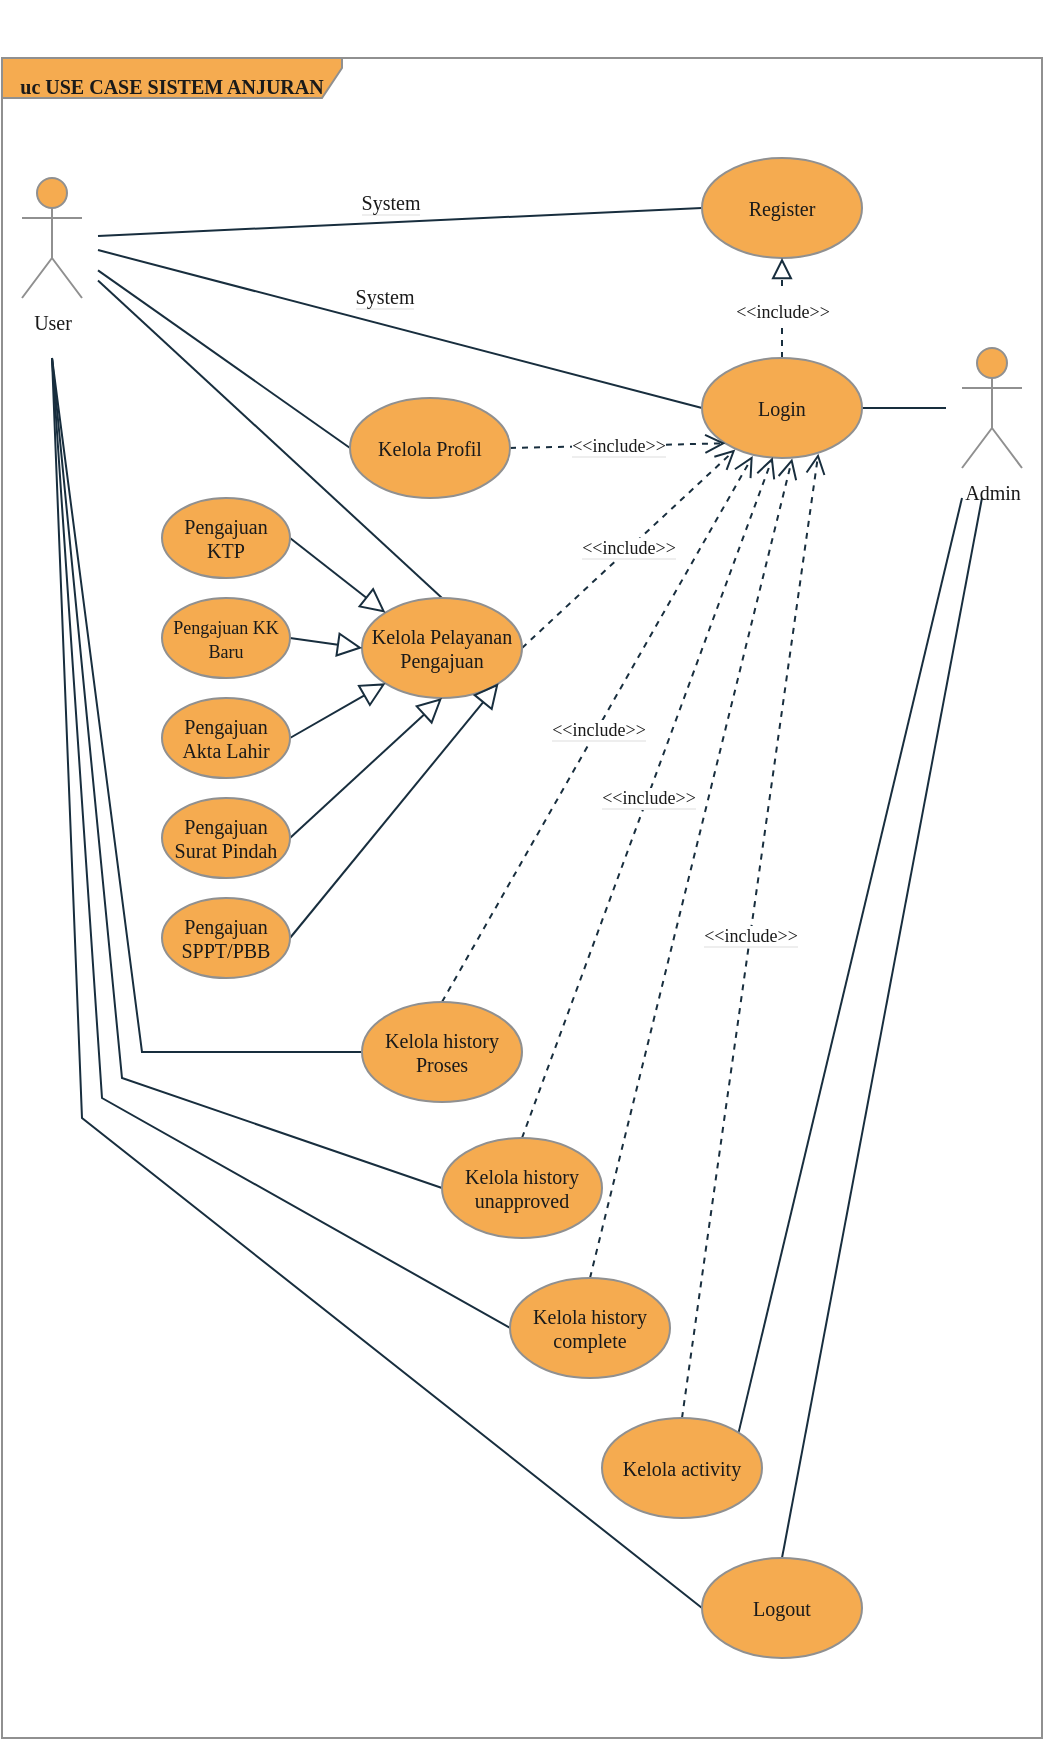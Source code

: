<mxfile version="15.7.0" type="github">
  <diagram id="C5RBs43oDa-KdzZeNtuy" name="Page-1">
    <mxGraphModel dx="1248" dy="677" grid="1" gridSize="10" guides="1" tooltips="1" connect="1" arrows="1" fold="1" page="1" pageScale="1" pageWidth="827" pageHeight="1169" background="#ffffff" math="0" shadow="0">
      <root>
        <mxCell id="WIyWlLk6GJQsqaUBKTNV-0" />
        <mxCell id="WIyWlLk6GJQsqaUBKTNV-1" parent="WIyWlLk6GJQsqaUBKTNV-0" />
        <mxCell id="QmGK-IJUaO_-9F__BT_G-2" value="&lt;h4&gt;&lt;font size=&quot;1&quot;&gt;&lt;b&gt;uc USE CASE SISTEM ANJURAN&lt;/b&gt;&lt;/font&gt;&lt;/h4&gt;" style="shape=umlFrame;whiteSpace=wrap;html=1;hachureGap=4;pointerEvents=0;fontFamily=Times New Roman;fontSize=20;width=170;height=20;fillColor=#F5AB50;strokeColor=#909090;fontColor=#1A1A1A;" vertex="1" parent="WIyWlLk6GJQsqaUBKTNV-1">
          <mxGeometry x="80" y="40" width="520" height="840" as="geometry" />
        </mxCell>
        <mxCell id="QmGK-IJUaO_-9F__BT_G-14" value="&lt;span style=&quot;background-color: rgb(255 , 255 , 255)&quot;&gt;System&lt;/span&gt;" style="edgeStyle=none;curved=1;rounded=0;hachureGap=4;orthogonalLoop=1;jettySize=auto;html=1;entryX=0;entryY=0.5;entryDx=0;entryDy=0;fontFamily=Times New Roman;fontSize=10;endArrow=none;startSize=14;endSize=14;sourcePerimeterSpacing=8;targetPerimeterSpacing=8;endFill=0;labelBackgroundColor=#EEEEEE;strokeColor=#182E3E;fontColor=#1A1A1A;" edge="1" parent="WIyWlLk6GJQsqaUBKTNV-1" source="QmGK-IJUaO_-9F__BT_G-3" target="QmGK-IJUaO_-9F__BT_G-5">
          <mxGeometry x="-0.026" y="10" relative="1" as="geometry">
            <mxPoint as="offset" />
          </mxGeometry>
        </mxCell>
        <mxCell id="QmGK-IJUaO_-9F__BT_G-15" value="&lt;span style=&quot;background-color: rgb(255 , 255 , 255)&quot;&gt;System&lt;/span&gt;" style="edgeStyle=none;curved=1;rounded=0;hachureGap=4;orthogonalLoop=1;jettySize=auto;html=1;entryX=0;entryY=0.5;entryDx=0;entryDy=0;fontFamily=Times New Roman;fontSize=10;endArrow=none;endFill=0;startSize=14;endSize=14;sourcePerimeterSpacing=8;targetPerimeterSpacing=8;labelBackgroundColor=#EEEEEE;strokeColor=#182E3E;fontColor=#1A1A1A;" edge="1" parent="WIyWlLk6GJQsqaUBKTNV-1" source="QmGK-IJUaO_-9F__BT_G-3" target="QmGK-IJUaO_-9F__BT_G-6">
          <mxGeometry x="-0.073" y="14" relative="1" as="geometry">
            <mxPoint as="offset" />
          </mxGeometry>
        </mxCell>
        <mxCell id="QmGK-IJUaO_-9F__BT_G-35" style="edgeStyle=none;rounded=0;hachureGap=4;orthogonalLoop=1;jettySize=auto;html=1;entryX=0;entryY=0.5;entryDx=0;entryDy=0;fontFamily=Times New Roman;fontSize=9;endArrow=none;endFill=0;startSize=14;endSize=14;sourcePerimeterSpacing=8;targetPerimeterSpacing=8;labelBackgroundColor=#EEEEEE;strokeColor=#182E3E;fontColor=#1A1A1A;" edge="1" parent="WIyWlLk6GJQsqaUBKTNV-1" source="QmGK-IJUaO_-9F__BT_G-3" target="QmGK-IJUaO_-9F__BT_G-7">
          <mxGeometry relative="1" as="geometry" />
        </mxCell>
        <mxCell id="QmGK-IJUaO_-9F__BT_G-40" style="edgeStyle=none;rounded=0;hachureGap=4;jumpSize=6;orthogonalLoop=1;jettySize=auto;html=1;fontFamily=Times New Roman;fontSize=9;endArrow=none;endFill=0;startSize=10;endSize=10;sourcePerimeterSpacing=8;targetPerimeterSpacing=8;entryX=0.5;entryY=0;entryDx=0;entryDy=0;labelBackgroundColor=#EEEEEE;strokeColor=#182E3E;fontColor=#1A1A1A;" edge="1" parent="WIyWlLk6GJQsqaUBKTNV-1" source="QmGK-IJUaO_-9F__BT_G-3" target="QmGK-IJUaO_-9F__BT_G-8">
          <mxGeometry relative="1" as="geometry">
            <mxPoint x="267" y="322.649" as="targetPoint" />
          </mxGeometry>
        </mxCell>
        <mxCell id="QmGK-IJUaO_-9F__BT_G-53" style="edgeStyle=none;rounded=0;hachureGap=4;jumpSize=6;orthogonalLoop=1;jettySize=auto;html=1;entryX=0;entryY=0.5;entryDx=0;entryDy=0;fontFamily=Times New Roman;fontSize=9;endArrow=none;endFill=0;startSize=10;endSize=8;sourcePerimeterSpacing=8;targetPerimeterSpacing=8;labelBackgroundColor=#EEEEEE;strokeColor=#182E3E;fontColor=#1A1A1A;" edge="1" parent="WIyWlLk6GJQsqaUBKTNV-1" target="QmGK-IJUaO_-9F__BT_G-9">
          <mxGeometry relative="1" as="geometry">
            <mxPoint x="105" y="190" as="sourcePoint" />
            <Array as="points">
              <mxPoint x="150" y="537" />
            </Array>
          </mxGeometry>
        </mxCell>
        <mxCell id="QmGK-IJUaO_-9F__BT_G-54" style="edgeStyle=none;rounded=0;hachureGap=4;jumpSize=6;orthogonalLoop=1;jettySize=auto;html=1;entryX=0;entryY=0.5;entryDx=0;entryDy=0;fontFamily=Times New Roman;fontSize=9;endArrow=none;endFill=0;startSize=10;endSize=8;sourcePerimeterSpacing=8;targetPerimeterSpacing=8;labelBackgroundColor=#EEEEEE;strokeColor=#182E3E;fontColor=#1A1A1A;" edge="1" parent="WIyWlLk6GJQsqaUBKTNV-1" target="QmGK-IJUaO_-9F__BT_G-10">
          <mxGeometry relative="1" as="geometry">
            <mxPoint x="105" y="190" as="sourcePoint" />
            <Array as="points">
              <mxPoint x="140" y="550" />
            </Array>
          </mxGeometry>
        </mxCell>
        <mxCell id="QmGK-IJUaO_-9F__BT_G-56" style="edgeStyle=none;rounded=0;hachureGap=4;jumpSize=6;orthogonalLoop=1;jettySize=auto;html=1;entryX=0;entryY=0.5;entryDx=0;entryDy=0;fontFamily=Times New Roman;fontSize=9;endArrow=none;endFill=0;startSize=10;endSize=8;sourcePerimeterSpacing=8;targetPerimeterSpacing=8;labelBackgroundColor=#EEEEEE;strokeColor=#182E3E;fontColor=#1A1A1A;" edge="1" parent="WIyWlLk6GJQsqaUBKTNV-1" target="QmGK-IJUaO_-9F__BT_G-11">
          <mxGeometry relative="1" as="geometry">
            <mxPoint x="105" y="190" as="sourcePoint" />
            <Array as="points">
              <mxPoint x="130" y="560" />
            </Array>
          </mxGeometry>
        </mxCell>
        <mxCell id="QmGK-IJUaO_-9F__BT_G-58" style="edgeStyle=none;rounded=0;hachureGap=4;jumpSize=6;orthogonalLoop=1;jettySize=auto;html=1;entryX=0;entryY=0.5;entryDx=0;entryDy=0;fontFamily=Times New Roman;fontSize=9;endArrow=none;endFill=0;startSize=10;endSize=8;sourcePerimeterSpacing=8;targetPerimeterSpacing=8;labelBackgroundColor=#EEEEEE;strokeColor=#182E3E;fontColor=#1A1A1A;" edge="1" parent="WIyWlLk6GJQsqaUBKTNV-1" target="QmGK-IJUaO_-9F__BT_G-13">
          <mxGeometry relative="1" as="geometry">
            <mxPoint x="105" y="190" as="sourcePoint" />
            <Array as="points">
              <mxPoint x="120" y="570" />
            </Array>
          </mxGeometry>
        </mxCell>
        <mxCell id="QmGK-IJUaO_-9F__BT_G-3" value="User" style="shape=umlActor;verticalLabelPosition=bottom;verticalAlign=top;html=1;hachureGap=4;pointerEvents=0;fontFamily=Times New Roman;fontSize=10;fillColor=#F5AB50;strokeColor=#909090;fontColor=#1A1A1A;" vertex="1" parent="WIyWlLk6GJQsqaUBKTNV-1">
          <mxGeometry x="90" y="100" width="30" height="60" as="geometry" />
        </mxCell>
        <mxCell id="QmGK-IJUaO_-9F__BT_G-16" style="edgeStyle=none;curved=1;rounded=0;hachureGap=4;orthogonalLoop=1;jettySize=auto;html=1;entryX=1;entryY=0.5;entryDx=0;entryDy=0;fontFamily=Times New Roman;fontSize=10;endArrow=none;endFill=0;startSize=14;endSize=14;sourcePerimeterSpacing=8;targetPerimeterSpacing=8;labelBackgroundColor=#EEEEEE;strokeColor=#182E3E;fontColor=#1A1A1A;" edge="1" parent="WIyWlLk6GJQsqaUBKTNV-1" source="QmGK-IJUaO_-9F__BT_G-4" target="QmGK-IJUaO_-9F__BT_G-6">
          <mxGeometry relative="1" as="geometry" />
        </mxCell>
        <mxCell id="QmGK-IJUaO_-9F__BT_G-52" style="edgeStyle=none;rounded=0;hachureGap=4;jumpSize=6;orthogonalLoop=1;jettySize=auto;html=1;entryX=0.5;entryY=0;entryDx=0;entryDy=0;fontFamily=Times New Roman;fontSize=9;endArrow=none;endFill=0;startSize=10;endSize=8;sourcePerimeterSpacing=8;targetPerimeterSpacing=8;labelBackgroundColor=#EEEEEE;strokeColor=#182E3E;fontColor=#1A1A1A;" edge="1" parent="WIyWlLk6GJQsqaUBKTNV-1" target="QmGK-IJUaO_-9F__BT_G-13">
          <mxGeometry relative="1" as="geometry">
            <mxPoint x="570" y="260" as="sourcePoint" />
          </mxGeometry>
        </mxCell>
        <mxCell id="QmGK-IJUaO_-9F__BT_G-59" style="edgeStyle=none;curved=0;rounded=1;sketch=0;hachureGap=4;orthogonalLoop=1;jettySize=auto;html=1;entryX=1;entryY=0;entryDx=0;entryDy=0;fontFamily=Architects Daughter;fontSource=https%3A%2F%2Ffonts.googleapis.com%2Fcss%3Ffamily%3DArchitects%2BDaughter;fontSize=16;fontColor=#1A1A1A;endArrow=none;startSize=14;endSize=14;sourcePerimeterSpacing=8;targetPerimeterSpacing=8;strokeColor=#182E3E;endFill=0;" edge="1" parent="WIyWlLk6GJQsqaUBKTNV-1" target="QmGK-IJUaO_-9F__BT_G-12">
          <mxGeometry relative="1" as="geometry">
            <mxPoint x="560" y="260" as="sourcePoint" />
          </mxGeometry>
        </mxCell>
        <mxCell id="QmGK-IJUaO_-9F__BT_G-4" value="Admin" style="shape=umlActor;verticalLabelPosition=bottom;verticalAlign=top;html=1;hachureGap=4;pointerEvents=0;fontFamily=Times New Roman;fontSize=10;fillColor=#F5AB50;strokeColor=#909090;fontColor=#1A1A1A;" vertex="1" parent="WIyWlLk6GJQsqaUBKTNV-1">
          <mxGeometry x="560" y="185" width="30" height="60" as="geometry" />
        </mxCell>
        <mxCell id="QmGK-IJUaO_-9F__BT_G-5" value="Register" style="ellipse;whiteSpace=wrap;html=1;hachureGap=4;pointerEvents=0;fontFamily=Times New Roman;fontSize=10;fillColor=#F5AB50;strokeColor=#909090;fontColor=#1A1A1A;" vertex="1" parent="WIyWlLk6GJQsqaUBKTNV-1">
          <mxGeometry x="430" y="90" width="80" height="50" as="geometry" />
        </mxCell>
        <mxCell id="QmGK-IJUaO_-9F__BT_G-62" value="&lt;span style=&quot;font-family: &amp;#34;times new roman&amp;#34; ; font-size: 9px ; background-color: rgb(255 , 255 , 255)&quot;&gt;&amp;lt;&amp;lt;include&amp;gt;&amp;gt;&lt;/span&gt;" style="edgeStyle=none;curved=0;rounded=1;sketch=0;hachureGap=4;orthogonalLoop=1;jettySize=auto;html=1;exitX=0.5;exitY=0;exitDx=0;exitDy=0;entryX=0.5;entryY=1;entryDx=0;entryDy=0;labelBackgroundColor=#FFFFFF;fontFamily=Architects Daughter;fontSource=https%3A%2F%2Ffonts.googleapis.com%2Fcss%3Ffamily%3DArchitects%2BDaughter;fontSize=16;fontColor=#1A1A1A;endArrow=block;endFill=0;startSize=14;endSize=8;sourcePerimeterSpacing=8;targetPerimeterSpacing=8;strokeColor=#182E3E;dashed=1;" edge="1" parent="WIyWlLk6GJQsqaUBKTNV-1" source="QmGK-IJUaO_-9F__BT_G-6" target="QmGK-IJUaO_-9F__BT_G-5">
          <mxGeometry relative="1" as="geometry" />
        </mxCell>
        <mxCell id="QmGK-IJUaO_-9F__BT_G-6" value="Login" style="ellipse;whiteSpace=wrap;html=1;hachureGap=4;pointerEvents=0;fontFamily=Times New Roman;fontSize=10;fillColor=#F5AB50;strokeColor=#909090;fontColor=#1A1A1A;" vertex="1" parent="WIyWlLk6GJQsqaUBKTNV-1">
          <mxGeometry x="430" y="190" width="80" height="50" as="geometry" />
        </mxCell>
        <mxCell id="QmGK-IJUaO_-9F__BT_G-36" value="&lt;span style=&quot;background-color: rgb(255 , 255 , 255)&quot;&gt;&amp;lt;&amp;lt;include&amp;gt;&amp;gt;&lt;/span&gt;" style="edgeStyle=none;rounded=0;hachureGap=4;orthogonalLoop=1;jettySize=auto;html=1;exitX=1;exitY=0.5;exitDx=0;exitDy=0;entryX=0;entryY=1;entryDx=0;entryDy=0;fontFamily=Times New Roman;fontSize=9;endArrow=open;endFill=0;startSize=10;endSize=8;sourcePerimeterSpacing=8;targetPerimeterSpacing=8;dashed=1;jumpSize=6;labelBackgroundColor=#EEEEEE;strokeColor=#182E3E;fontColor=#1A1A1A;" edge="1" parent="WIyWlLk6GJQsqaUBKTNV-1" source="QmGK-IJUaO_-9F__BT_G-7" target="QmGK-IJUaO_-9F__BT_G-6">
          <mxGeometry relative="1" as="geometry" />
        </mxCell>
        <mxCell id="QmGK-IJUaO_-9F__BT_G-7" value="Kelola Profil" style="ellipse;whiteSpace=wrap;html=1;hachureGap=4;pointerEvents=0;fontFamily=Times New Roman;fontSize=10;fillColor=#F5AB50;strokeColor=#909090;fontColor=#1A1A1A;" vertex="1" parent="WIyWlLk6GJQsqaUBKTNV-1">
          <mxGeometry x="254" y="210" width="80" height="50" as="geometry" />
        </mxCell>
        <mxCell id="QmGK-IJUaO_-9F__BT_G-46" value="&lt;span style=&quot;background-color: rgb(255 , 255 , 255)&quot;&gt;&amp;lt;&amp;lt;include&amp;gt;&amp;gt;&lt;/span&gt;" style="edgeStyle=none;rounded=0;hachureGap=4;jumpSize=6;orthogonalLoop=1;jettySize=auto;html=1;exitX=1;exitY=0.5;exitDx=0;exitDy=0;entryX=0.208;entryY=0.915;entryDx=0;entryDy=0;fontFamily=Times New Roman;fontSize=9;endArrow=open;endFill=0;startSize=10;endSize=8;sourcePerimeterSpacing=8;targetPerimeterSpacing=8;dashed=1;entryPerimeter=0;labelBackgroundColor=#EEEEEE;strokeColor=#182E3E;fontColor=#1A1A1A;" edge="1" parent="WIyWlLk6GJQsqaUBKTNV-1" source="QmGK-IJUaO_-9F__BT_G-8" target="QmGK-IJUaO_-9F__BT_G-6">
          <mxGeometry relative="1" as="geometry" />
        </mxCell>
        <mxCell id="QmGK-IJUaO_-9F__BT_G-8" value="Kelola Pelayanan Pengajuan" style="ellipse;whiteSpace=wrap;html=1;hachureGap=4;pointerEvents=0;fontFamily=Times New Roman;fontSize=10;fillColor=#F5AB50;strokeColor=#909090;fontColor=#1A1A1A;" vertex="1" parent="WIyWlLk6GJQsqaUBKTNV-1">
          <mxGeometry x="260" y="310" width="80" height="50" as="geometry" />
        </mxCell>
        <mxCell id="QmGK-IJUaO_-9F__BT_G-47" value="&lt;span style=&quot;background-color: rgb(255 , 255 , 255)&quot;&gt;&amp;lt;&amp;lt;include&amp;gt;&amp;gt;&lt;/span&gt;" style="edgeStyle=none;rounded=0;hachureGap=4;jumpSize=6;orthogonalLoop=1;jettySize=auto;html=1;exitX=0.5;exitY=0;exitDx=0;exitDy=0;entryX=0.317;entryY=0.981;entryDx=0;entryDy=0;dashed=1;fontFamily=Times New Roman;fontSize=9;endArrow=open;endFill=0;startSize=10;endSize=8;sourcePerimeterSpacing=8;targetPerimeterSpacing=8;entryPerimeter=0;labelBackgroundColor=#EEEEEE;strokeColor=#182E3E;fontColor=#1A1A1A;" edge="1" parent="WIyWlLk6GJQsqaUBKTNV-1" source="QmGK-IJUaO_-9F__BT_G-9" target="QmGK-IJUaO_-9F__BT_G-6">
          <mxGeometry relative="1" as="geometry" />
        </mxCell>
        <mxCell id="QmGK-IJUaO_-9F__BT_G-9" value="Kelola history Proses" style="ellipse;whiteSpace=wrap;html=1;hachureGap=4;pointerEvents=0;fontFamily=Times New Roman;fontSize=10;fillColor=#F5AB50;strokeColor=#909090;fontColor=#1A1A1A;" vertex="1" parent="WIyWlLk6GJQsqaUBKTNV-1">
          <mxGeometry x="260" y="512" width="80" height="50" as="geometry" />
        </mxCell>
        <mxCell id="QmGK-IJUaO_-9F__BT_G-48" value="&lt;span style=&quot;background-color: rgb(255 , 255 , 255)&quot;&gt;&amp;lt;&amp;lt;include&amp;gt;&amp;gt;&lt;/span&gt;" style="edgeStyle=none;rounded=0;hachureGap=4;jumpSize=6;orthogonalLoop=1;jettySize=auto;html=1;exitX=0.5;exitY=0;exitDx=0;exitDy=0;dashed=1;fontFamily=Times New Roman;fontSize=9;endArrow=open;endFill=0;startSize=10;endSize=8;sourcePerimeterSpacing=8;targetPerimeterSpacing=8;entryX=0.442;entryY=0.993;entryDx=0;entryDy=0;entryPerimeter=0;labelBackgroundColor=#EEEEEE;strokeColor=#182E3E;fontColor=#1A1A1A;" edge="1" parent="WIyWlLk6GJQsqaUBKTNV-1" source="QmGK-IJUaO_-9F__BT_G-10" target="QmGK-IJUaO_-9F__BT_G-6">
          <mxGeometry relative="1" as="geometry">
            <mxPoint x="440" y="230" as="targetPoint" />
          </mxGeometry>
        </mxCell>
        <mxCell id="QmGK-IJUaO_-9F__BT_G-10" value="Kelola history unapproved" style="ellipse;whiteSpace=wrap;html=1;hachureGap=4;pointerEvents=0;fontFamily=Times New Roman;fontSize=10;fillColor=#F5AB50;strokeColor=#909090;fontColor=#1A1A1A;" vertex="1" parent="WIyWlLk6GJQsqaUBKTNV-1">
          <mxGeometry x="300" y="580" width="80" height="50" as="geometry" />
        </mxCell>
        <mxCell id="QmGK-IJUaO_-9F__BT_G-49" style="edgeStyle=none;rounded=0;hachureGap=4;jumpSize=6;orthogonalLoop=1;jettySize=auto;html=1;exitX=0.5;exitY=0;exitDx=0;exitDy=0;dashed=1;fontFamily=Times New Roman;fontSize=9;endArrow=open;endFill=0;startSize=10;endSize=8;sourcePerimeterSpacing=8;targetPerimeterSpacing=8;entryX=0.564;entryY=1.005;entryDx=0;entryDy=0;entryPerimeter=0;labelBackgroundColor=#EEEEEE;strokeColor=#182E3E;fontColor=#1A1A1A;" edge="1" parent="WIyWlLk6GJQsqaUBKTNV-1" source="QmGK-IJUaO_-9F__BT_G-11" target="QmGK-IJUaO_-9F__BT_G-6">
          <mxGeometry relative="1" as="geometry">
            <mxPoint x="450" y="230" as="targetPoint" />
          </mxGeometry>
        </mxCell>
        <mxCell id="QmGK-IJUaO_-9F__BT_G-11" value="Kelola history complete" style="ellipse;whiteSpace=wrap;html=1;hachureGap=4;pointerEvents=0;fontFamily=Times New Roman;fontSize=10;fillColor=#F5AB50;strokeColor=#909090;fontColor=#1A1A1A;" vertex="1" parent="WIyWlLk6GJQsqaUBKTNV-1">
          <mxGeometry x="334" y="650" width="80" height="50" as="geometry" />
        </mxCell>
        <mxCell id="QmGK-IJUaO_-9F__BT_G-50" value="&lt;span style=&quot;background-color: rgb(255 , 255 , 255)&quot;&gt;&amp;lt;&amp;lt;include&amp;gt;&amp;gt;&lt;/span&gt;" style="edgeStyle=none;rounded=0;hachureGap=4;jumpSize=6;orthogonalLoop=1;jettySize=auto;html=1;exitX=0.5;exitY=0;exitDx=0;exitDy=0;entryX=0.727;entryY=0.957;entryDx=0;entryDy=0;entryPerimeter=0;dashed=1;fontFamily=Times New Roman;fontSize=9;endArrow=open;endFill=0;startSize=10;endSize=8;sourcePerimeterSpacing=8;targetPerimeterSpacing=8;labelBackgroundColor=#EEEEEE;strokeColor=#182E3E;fontColor=#1A1A1A;" edge="1" parent="WIyWlLk6GJQsqaUBKTNV-1" source="QmGK-IJUaO_-9F__BT_G-12" target="QmGK-IJUaO_-9F__BT_G-6">
          <mxGeometry relative="1" as="geometry" />
        </mxCell>
        <mxCell id="QmGK-IJUaO_-9F__BT_G-12" value="Kelola activity" style="ellipse;whiteSpace=wrap;html=1;hachureGap=4;pointerEvents=0;fontFamily=Times New Roman;fontSize=10;fillColor=#F5AB50;strokeColor=#909090;fontColor=#1A1A1A;" vertex="1" parent="WIyWlLk6GJQsqaUBKTNV-1">
          <mxGeometry x="380" y="720" width="80" height="50" as="geometry" />
        </mxCell>
        <mxCell id="QmGK-IJUaO_-9F__BT_G-13" value="Logout" style="ellipse;whiteSpace=wrap;html=1;hachureGap=4;pointerEvents=0;fontFamily=Times New Roman;fontSize=10;fillColor=#F5AB50;strokeColor=#909090;fontColor=#1A1A1A;" vertex="1" parent="WIyWlLk6GJQsqaUBKTNV-1">
          <mxGeometry x="430" y="790" width="80" height="50" as="geometry" />
        </mxCell>
        <mxCell id="QmGK-IJUaO_-9F__BT_G-41" style="edgeStyle=none;rounded=0;hachureGap=4;jumpSize=6;orthogonalLoop=1;jettySize=auto;html=1;exitX=1;exitY=0.5;exitDx=0;exitDy=0;entryX=0;entryY=0;entryDx=0;entryDy=0;fontFamily=Times New Roman;fontSize=9;endArrow=block;endFill=0;startSize=10;endSize=10;sourcePerimeterSpacing=8;targetPerimeterSpacing=8;labelBackgroundColor=#EEEEEE;strokeColor=#182E3E;fontColor=#1A1A1A;" edge="1" parent="WIyWlLk6GJQsqaUBKTNV-1" source="QmGK-IJUaO_-9F__BT_G-23" target="QmGK-IJUaO_-9F__BT_G-8">
          <mxGeometry relative="1" as="geometry" />
        </mxCell>
        <mxCell id="QmGK-IJUaO_-9F__BT_G-23" value="Pengajuan KTP" style="ellipse;whiteSpace=wrap;html=1;hachureGap=4;pointerEvents=0;fontFamily=Times New Roman;fontSize=10;fillColor=#F5AB50;strokeColor=#909090;fontColor=#1A1A1A;" vertex="1" parent="WIyWlLk6GJQsqaUBKTNV-1">
          <mxGeometry x="160" y="260" width="64" height="40" as="geometry" />
        </mxCell>
        <mxCell id="QmGK-IJUaO_-9F__BT_G-42" style="edgeStyle=none;rounded=0;hachureGap=4;jumpSize=6;orthogonalLoop=1;jettySize=auto;html=1;exitX=1;exitY=0.5;exitDx=0;exitDy=0;entryX=0;entryY=0.5;entryDx=0;entryDy=0;fontFamily=Times New Roman;fontSize=9;endArrow=block;endFill=0;startSize=10;endSize=10;sourcePerimeterSpacing=8;targetPerimeterSpacing=8;labelBackgroundColor=#EEEEEE;strokeColor=#182E3E;fontColor=#1A1A1A;" edge="1" parent="WIyWlLk6GJQsqaUBKTNV-1" source="QmGK-IJUaO_-9F__BT_G-24" target="QmGK-IJUaO_-9F__BT_G-8">
          <mxGeometry relative="1" as="geometry" />
        </mxCell>
        <mxCell id="QmGK-IJUaO_-9F__BT_G-24" value="&lt;font style=&quot;font-size: 9px&quot;&gt;Pengajuan KK Baru&lt;/font&gt;" style="ellipse;whiteSpace=wrap;html=1;hachureGap=4;pointerEvents=0;fontFamily=Times New Roman;fontSize=10;fillColor=#F5AB50;strokeColor=#909090;fontColor=#1A1A1A;" vertex="1" parent="WIyWlLk6GJQsqaUBKTNV-1">
          <mxGeometry x="160" y="310" width="64" height="40" as="geometry" />
        </mxCell>
        <mxCell id="QmGK-IJUaO_-9F__BT_G-43" style="edgeStyle=none;rounded=0;hachureGap=4;jumpSize=6;orthogonalLoop=1;jettySize=auto;html=1;exitX=1;exitY=0.5;exitDx=0;exitDy=0;entryX=0;entryY=1;entryDx=0;entryDy=0;fontFamily=Times New Roman;fontSize=9;endArrow=block;endFill=0;startSize=10;endSize=10;sourcePerimeterSpacing=8;targetPerimeterSpacing=8;labelBackgroundColor=#EEEEEE;strokeColor=#182E3E;fontColor=#1A1A1A;" edge="1" parent="WIyWlLk6GJQsqaUBKTNV-1" source="QmGK-IJUaO_-9F__BT_G-25" target="QmGK-IJUaO_-9F__BT_G-8">
          <mxGeometry relative="1" as="geometry" />
        </mxCell>
        <mxCell id="QmGK-IJUaO_-9F__BT_G-25" value="Pengajuan Akta Lahir" style="ellipse;whiteSpace=wrap;html=1;hachureGap=4;pointerEvents=0;fontFamily=Times New Roman;fontSize=10;fillColor=#F5AB50;strokeColor=#909090;fontColor=#1A1A1A;" vertex="1" parent="WIyWlLk6GJQsqaUBKTNV-1">
          <mxGeometry x="160" y="360" width="64" height="40" as="geometry" />
        </mxCell>
        <mxCell id="QmGK-IJUaO_-9F__BT_G-44" style="edgeStyle=none;rounded=0;hachureGap=4;jumpSize=6;orthogonalLoop=1;jettySize=auto;html=1;exitX=1;exitY=0.5;exitDx=0;exitDy=0;entryX=0.5;entryY=1;entryDx=0;entryDy=0;fontFamily=Times New Roman;fontSize=9;endArrow=block;endFill=0;startSize=10;endSize=10;sourcePerimeterSpacing=8;targetPerimeterSpacing=8;labelBackgroundColor=#EEEEEE;strokeColor=#182E3E;fontColor=#1A1A1A;" edge="1" parent="WIyWlLk6GJQsqaUBKTNV-1" source="QmGK-IJUaO_-9F__BT_G-26" target="QmGK-IJUaO_-9F__BT_G-8">
          <mxGeometry relative="1" as="geometry" />
        </mxCell>
        <mxCell id="QmGK-IJUaO_-9F__BT_G-26" value="Pengajuan Surat Pindah" style="ellipse;whiteSpace=wrap;html=1;hachureGap=4;pointerEvents=0;fontFamily=Times New Roman;fontSize=10;fillColor=#F5AB50;strokeColor=#909090;fontColor=#1A1A1A;" vertex="1" parent="WIyWlLk6GJQsqaUBKTNV-1">
          <mxGeometry x="160" y="410" width="64" height="40" as="geometry" />
        </mxCell>
        <mxCell id="QmGK-IJUaO_-9F__BT_G-45" style="edgeStyle=none;rounded=0;hachureGap=4;jumpSize=6;orthogonalLoop=1;jettySize=auto;html=1;exitX=1;exitY=0.5;exitDx=0;exitDy=0;entryX=1;entryY=1;entryDx=0;entryDy=0;fontFamily=Times New Roman;fontSize=9;endArrow=block;endFill=0;startSize=10;endSize=10;sourcePerimeterSpacing=8;targetPerimeterSpacing=8;labelBackgroundColor=#EEEEEE;strokeColor=#182E3E;fontColor=#1A1A1A;" edge="1" parent="WIyWlLk6GJQsqaUBKTNV-1" source="QmGK-IJUaO_-9F__BT_G-27" target="QmGK-IJUaO_-9F__BT_G-8">
          <mxGeometry relative="1" as="geometry" />
        </mxCell>
        <mxCell id="QmGK-IJUaO_-9F__BT_G-27" value="Pengajuan SPPT/PBB" style="ellipse;whiteSpace=wrap;html=1;hachureGap=4;pointerEvents=0;fontFamily=Times New Roman;fontSize=10;fillColor=#F5AB50;strokeColor=#909090;fontColor=#1A1A1A;" vertex="1" parent="WIyWlLk6GJQsqaUBKTNV-1">
          <mxGeometry x="160" y="460" width="64" height="40" as="geometry" />
        </mxCell>
      </root>
    </mxGraphModel>
  </diagram>
</mxfile>
